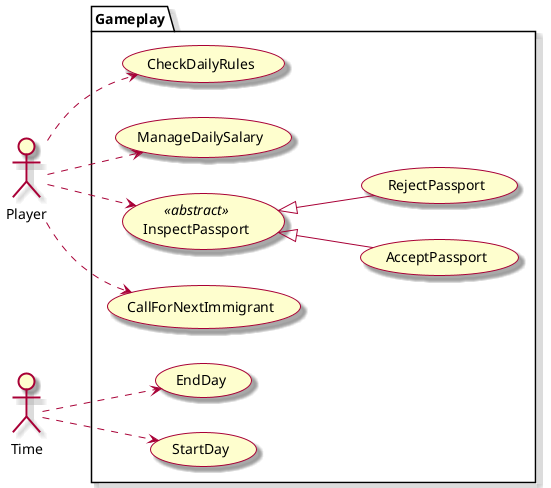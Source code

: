 ﻿@startuml
skin rose
left to right direction

actor Player
actor Time

package Gameplay{
    usecase CallForNextImmigrant
    usecase AcceptPassport
    usecase RejectPassport
    usecase InspectPassport <<abstract>> 
    usecase EndDay
    usecase StartDay
    usecase CheckDailyRules
    usecase ManageDailySalary

'    gestionar recursos

    AcceptPassport -u-|> InspectPassport
    RejectPassport -u-|> InspectPassport
}

Player ..> CallForNextImmigrant
Player ..> InspectPassport
Player ..> ManageDailySalary
Player ..> CheckDailyRules

Time ..> EndDay
Time ..> StartDay


@enduml